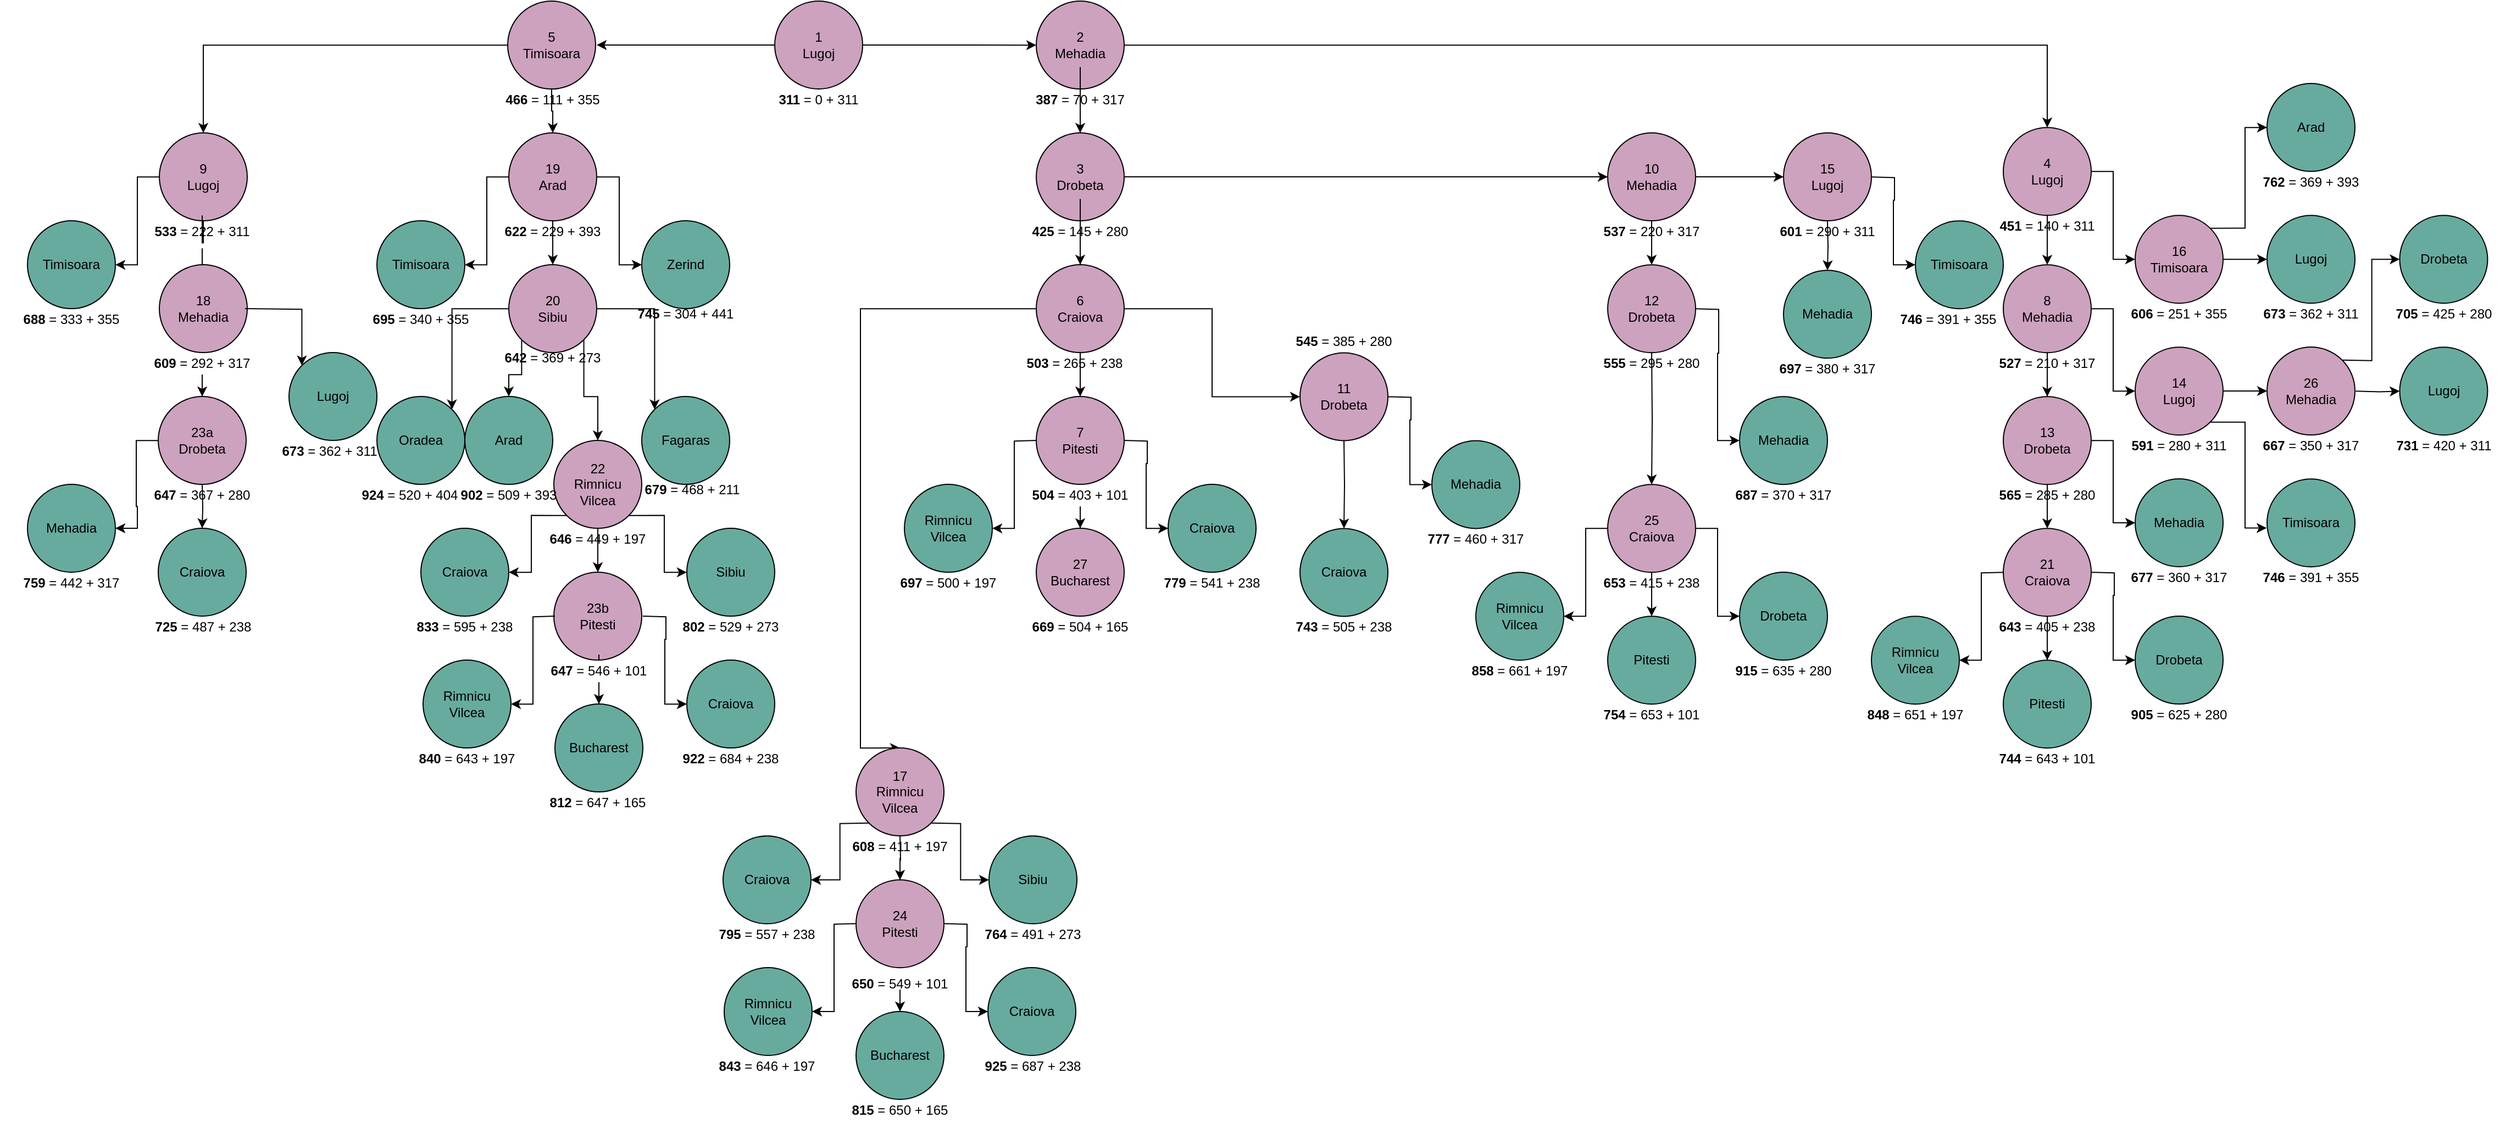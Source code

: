 <mxfile version="16.5.4" type="device"><diagram id="wIdS5pl8Cy_wpcn6n3ME" name="Page-1"><mxGraphModel dx="3413" dy="1222" grid="1" gridSize="10" guides="1" tooltips="1" connect="1" arrows="1" fold="1" page="1" pageScale="1" pageWidth="850" pageHeight="1100" math="0" shadow="0"><root><mxCell id="0"/><mxCell id="1" parent="0"/><mxCell id="2R7AqcYnrQBFdwkLV5Zw-11" style="edgeStyle=orthogonalEdgeStyle;rounded=0;orthogonalLoop=1;jettySize=auto;html=1;" parent="1" source="2R7AqcYnrQBFdwkLV5Zw-1" target="2R7AqcYnrQBFdwkLV5Zw-3" edge="1"><mxGeometry relative="1" as="geometry"/></mxCell><mxCell id="2R7AqcYnrQBFdwkLV5Zw-12" style="edgeStyle=orthogonalEdgeStyle;rounded=0;orthogonalLoop=1;jettySize=auto;html=1;" parent="1" source="2R7AqcYnrQBFdwkLV5Zw-1" edge="1"><mxGeometry relative="1" as="geometry"><mxPoint x="40" y="40" as="targetPoint"/></mxGeometry></mxCell><mxCell id="2R7AqcYnrQBFdwkLV5Zw-1" value="1&lt;br&gt;Lugoj" style="ellipse;whiteSpace=wrap;html=1;aspect=fixed;fillColor=#CDA2BE;" parent="1" vertex="1"><mxGeometry x="202" width="80" height="80" as="geometry"/></mxCell><mxCell id="2R7AqcYnrQBFdwkLV5Zw-26" style="edgeStyle=orthogonalEdgeStyle;rounded=0;orthogonalLoop=1;jettySize=auto;html=1;entryX=0.5;entryY=0;entryDx=0;entryDy=0;" parent="1" source="2R7AqcYnrQBFdwkLV5Zw-2" target="2R7AqcYnrQBFdwkLV5Zw-25" edge="1"><mxGeometry relative="1" as="geometry"/></mxCell><mxCell id="2R7AqcYnrQBFdwkLV5Zw-31" style="edgeStyle=orthogonalEdgeStyle;rounded=0;orthogonalLoop=1;jettySize=auto;html=1;entryX=0.5;entryY=0;entryDx=0;entryDy=0;" parent="1" source="2R7AqcYnrQBFdwkLV5Zw-2" target="2R7AqcYnrQBFdwkLV5Zw-30" edge="1"><mxGeometry relative="1" as="geometry"/></mxCell><mxCell id="2R7AqcYnrQBFdwkLV5Zw-2" value="5&lt;br&gt;Timisoara" style="ellipse;whiteSpace=wrap;html=1;aspect=fixed;fillColor=#CDA2BE;" parent="1" vertex="1"><mxGeometry x="-41" y="0.05" width="80" height="80" as="geometry"/></mxCell><mxCell id="2R7AqcYnrQBFdwkLV5Zw-7" style="edgeStyle=orthogonalEdgeStyle;rounded=0;orthogonalLoop=1;jettySize=auto;html=1;entryX=0.5;entryY=0;entryDx=0;entryDy=0;startArrow=none;" parent="1" source="2R7AqcYnrQBFdwkLV5Zw-17" target="2R7AqcYnrQBFdwkLV5Zw-4" edge="1"><mxGeometry relative="1" as="geometry"/></mxCell><mxCell id="2R7AqcYnrQBFdwkLV5Zw-9" style="edgeStyle=orthogonalEdgeStyle;rounded=0;orthogonalLoop=1;jettySize=auto;html=1;entryX=0.5;entryY=0;entryDx=0;entryDy=0;" parent="1" source="2R7AqcYnrQBFdwkLV5Zw-3" target="2R7AqcYnrQBFdwkLV5Zw-5" edge="1"><mxGeometry relative="1" as="geometry"/></mxCell><mxCell id="2R7AqcYnrQBFdwkLV5Zw-3" value="2&lt;br&gt;Mehadia" style="ellipse;whiteSpace=wrap;html=1;aspect=fixed;fillColor=#CDA2BE;" parent="1" vertex="1"><mxGeometry x="440" y="0.05" width="80" height="80" as="geometry"/></mxCell><mxCell id="2R7AqcYnrQBFdwkLV5Zw-13" style="edgeStyle=orthogonalEdgeStyle;rounded=0;orthogonalLoop=1;jettySize=auto;html=1;entryX=0;entryY=0.5;entryDx=0;entryDy=0;" parent="1" source="2R7AqcYnrQBFdwkLV5Zw-4" target="2R7AqcYnrQBFdwkLV5Zw-10" edge="1"><mxGeometry relative="1" as="geometry"/></mxCell><mxCell id="2R7AqcYnrQBFdwkLV5Zw-15" style="edgeStyle=orthogonalEdgeStyle;rounded=0;orthogonalLoop=1;jettySize=auto;html=1;entryX=0.5;entryY=0;entryDx=0;entryDy=0;startArrow=none;" parent="1" source="2R7AqcYnrQBFdwkLV5Zw-22" target="2R7AqcYnrQBFdwkLV5Zw-14" edge="1"><mxGeometry relative="1" as="geometry"/></mxCell><mxCell id="2R7AqcYnrQBFdwkLV5Zw-4" value="3&lt;br&gt;Drobeta" style="ellipse;whiteSpace=wrap;html=1;aspect=fixed;fillColor=#CDA2BE;" parent="1" vertex="1"><mxGeometry x="440" y="120.05" width="80" height="80" as="geometry"/></mxCell><mxCell id="2R7AqcYnrQBFdwkLV5Zw-123" style="edgeStyle=orthogonalEdgeStyle;rounded=0;orthogonalLoop=1;jettySize=auto;html=1;entryX=0.5;entryY=0;entryDx=0;entryDy=0;" parent="1" source="2R7AqcYnrQBFdwkLV5Zw-5" target="2R7AqcYnrQBFdwkLV5Zw-121" edge="1"><mxGeometry relative="1" as="geometry"/></mxCell><mxCell id="2R7AqcYnrQBFdwkLV5Zw-124" style="edgeStyle=orthogonalEdgeStyle;rounded=0;orthogonalLoop=1;jettySize=auto;html=1;entryX=0;entryY=0.5;entryDx=0;entryDy=0;" parent="1" source="2R7AqcYnrQBFdwkLV5Zw-5" target="2R7AqcYnrQBFdwkLV5Zw-122" edge="1"><mxGeometry relative="1" as="geometry"/></mxCell><mxCell id="2R7AqcYnrQBFdwkLV5Zw-5" value="4&lt;br&gt;Lugoj" style="ellipse;whiteSpace=wrap;html=1;aspect=fixed;fillColor=#CDA2BE;" parent="1" vertex="1"><mxGeometry x="1320" y="115.1" width="80" height="80" as="geometry"/></mxCell><mxCell id="2R7AqcYnrQBFdwkLV5Zw-202" style="edgeStyle=orthogonalEdgeStyle;rounded=0;orthogonalLoop=1;jettySize=auto;html=1;entryX=0.5;entryY=0;entryDx=0;entryDy=0;" parent="1" source="2R7AqcYnrQBFdwkLV5Zw-10" target="2R7AqcYnrQBFdwkLV5Zw-142" edge="1"><mxGeometry relative="1" as="geometry"/></mxCell><mxCell id="2R7AqcYnrQBFdwkLV5Zw-10" value="10&lt;br&gt;Mehadia" style="ellipse;whiteSpace=wrap;html=1;aspect=fixed;fillColor=#CDA2BE;" parent="1" vertex="1"><mxGeometry x="960" y="120.05" width="80" height="80" as="geometry"/></mxCell><mxCell id="2R7AqcYnrQBFdwkLV5Zw-35" style="edgeStyle=orthogonalEdgeStyle;rounded=0;orthogonalLoop=1;jettySize=auto;html=1;entryX=0;entryY=0.5;entryDx=0;entryDy=0;" parent="1" source="2R7AqcYnrQBFdwkLV5Zw-14" target="2R7AqcYnrQBFdwkLV5Zw-34" edge="1"><mxGeometry relative="1" as="geometry"/></mxCell><mxCell id="2R7AqcYnrQBFdwkLV5Zw-41" style="edgeStyle=orthogonalEdgeStyle;rounded=0;orthogonalLoop=1;jettySize=auto;html=1;entryX=0.5;entryY=0;entryDx=0;entryDy=0;" parent="1" source="2R7AqcYnrQBFdwkLV5Zw-14" target="2R7AqcYnrQBFdwkLV5Zw-40" edge="1"><mxGeometry relative="1" as="geometry"><Array as="points"><mxPoint x="280" y="280"/><mxPoint x="280" y="680"/></Array></mxGeometry></mxCell><mxCell id="2R7AqcYnrQBFdwkLV5Zw-266" style="edgeStyle=orthogonalEdgeStyle;rounded=0;orthogonalLoop=1;jettySize=auto;html=1;" parent="1" source="2R7AqcYnrQBFdwkLV5Zw-14" target="2R7AqcYnrQBFdwkLV5Zw-37" edge="1"><mxGeometry relative="1" as="geometry"/></mxCell><mxCell id="2R7AqcYnrQBFdwkLV5Zw-14" value="6&lt;br&gt;Craiova" style="ellipse;whiteSpace=wrap;html=1;aspect=fixed;fillColor=#CDA2BE;" parent="1" vertex="1"><mxGeometry x="440" y="240.05" width="80" height="80" as="geometry"/></mxCell><mxCell id="2R7AqcYnrQBFdwkLV5Zw-16" value="&lt;b&gt;311&lt;/b&gt; = 0 + 311" style="text;html=1;strokeColor=none;fillColor=none;align=center;verticalAlign=middle;whiteSpace=wrap;rounded=0;" parent="1" vertex="1"><mxGeometry x="192" y="75.05" width="100" height="30" as="geometry"/></mxCell><mxCell id="2R7AqcYnrQBFdwkLV5Zw-18" value="&lt;b&gt;466&lt;/b&gt; = 111 + 355" style="text;html=1;strokeColor=none;fillColor=none;align=center;verticalAlign=middle;whiteSpace=wrap;rounded=0;" parent="1" vertex="1"><mxGeometry x="-65" y="75.05" width="130" height="30" as="geometry"/></mxCell><mxCell id="2R7AqcYnrQBFdwkLV5Zw-21" value="&lt;b&gt;451&lt;/b&gt; = 140 + 311" style="text;html=1;strokeColor=none;fillColor=none;align=center;verticalAlign=middle;whiteSpace=wrap;rounded=0;" parent="1" vertex="1"><mxGeometry x="1310" y="195.1" width="100" height="20" as="geometry"/></mxCell><mxCell id="2R7AqcYnrQBFdwkLV5Zw-23" value="&lt;b&gt;537&lt;/b&gt; = 220 + 317" style="text;html=1;strokeColor=none;fillColor=none;align=center;verticalAlign=middle;whiteSpace=wrap;rounded=0;" parent="1" vertex="1"><mxGeometry x="950" y="200.05" width="100" height="20" as="geometry"/></mxCell><mxCell id="2R7AqcYnrQBFdwkLV5Zw-63" style="edgeStyle=orthogonalEdgeStyle;rounded=0;orthogonalLoop=1;jettySize=auto;html=1;entryX=0.5;entryY=0;entryDx=0;entryDy=0;startArrow=none;" parent="1" source="2R7AqcYnrQBFdwkLV5Zw-28" target="2R7AqcYnrQBFdwkLV5Zw-61" edge="1"><mxGeometry relative="1" as="geometry"/></mxCell><mxCell id="2R7AqcYnrQBFdwkLV5Zw-64" style="edgeStyle=orthogonalEdgeStyle;rounded=0;orthogonalLoop=1;jettySize=auto;html=1;entryX=1;entryY=0.5;entryDx=0;entryDy=0;" parent="1" source="2R7AqcYnrQBFdwkLV5Zw-25" target="2R7AqcYnrQBFdwkLV5Zw-62" edge="1"><mxGeometry relative="1" as="geometry"/></mxCell><mxCell id="2R7AqcYnrQBFdwkLV5Zw-25" value="9&lt;br&gt;Lugoj" style="ellipse;whiteSpace=wrap;html=1;aspect=fixed;fillColor=#CDA2BE;" parent="1" vertex="1"><mxGeometry x="-358" y="120.05" width="80" height="80" as="geometry"/></mxCell><mxCell id="2R7AqcYnrQBFdwkLV5Zw-58" style="edgeStyle=orthogonalEdgeStyle;rounded=0;orthogonalLoop=1;jettySize=auto;html=1;entryX=1;entryY=0.5;entryDx=0;entryDy=0;" parent="1" source="2R7AqcYnrQBFdwkLV5Zw-30" target="2R7AqcYnrQBFdwkLV5Zw-57" edge="1"><mxGeometry relative="1" as="geometry"/></mxCell><mxCell id="2R7AqcYnrQBFdwkLV5Zw-59" style="edgeStyle=orthogonalEdgeStyle;rounded=0;orthogonalLoop=1;jettySize=auto;html=1;entryX=0;entryY=0.5;entryDx=0;entryDy=0;" parent="1" source="2R7AqcYnrQBFdwkLV5Zw-30" target="2R7AqcYnrQBFdwkLV5Zw-56" edge="1"><mxGeometry relative="1" as="geometry"/></mxCell><mxCell id="2R7AqcYnrQBFdwkLV5Zw-60" style="edgeStyle=orthogonalEdgeStyle;rounded=0;orthogonalLoop=1;jettySize=auto;html=1;entryX=0.5;entryY=0;entryDx=0;entryDy=0;" parent="1" source="2R7AqcYnrQBFdwkLV5Zw-30" target="2R7AqcYnrQBFdwkLV5Zw-55" edge="1"><mxGeometry relative="1" as="geometry"/></mxCell><mxCell id="2R7AqcYnrQBFdwkLV5Zw-30" value="19&lt;br&gt;Arad" style="ellipse;whiteSpace=wrap;html=1;aspect=fixed;fillColor=#CDA2BE;" parent="1" vertex="1"><mxGeometry x="-40" y="120.05" width="80" height="80" as="geometry"/></mxCell><mxCell id="2R7AqcYnrQBFdwkLV5Zw-33" value="&lt;b&gt;622&lt;/b&gt; = 229 + 393" style="text;html=1;strokeColor=none;fillColor=none;align=center;verticalAlign=middle;whiteSpace=wrap;rounded=0;" parent="1" vertex="1"><mxGeometry x="-50" y="200.05" width="100" height="20" as="geometry"/></mxCell><mxCell id="2R7AqcYnrQBFdwkLV5Zw-34" value="11&lt;br&gt;Drobeta" style="ellipse;whiteSpace=wrap;html=1;aspect=fixed;fillColor=#CDA2BE;" parent="1" vertex="1"><mxGeometry x="680" y="320.2" width="80" height="80" as="geometry"/></mxCell><mxCell id="2R7AqcYnrQBFdwkLV5Zw-36" value="&lt;b&gt;545&lt;/b&gt; = 385 + 280" style="text;html=1;strokeColor=none;fillColor=none;align=center;verticalAlign=middle;whiteSpace=wrap;rounded=0;" parent="1" vertex="1"><mxGeometry x="670" y="300.2" width="100" height="20" as="geometry"/></mxCell><mxCell id="2R7AqcYnrQBFdwkLV5Zw-37" value="7&lt;br&gt;Pitesti" style="ellipse;whiteSpace=wrap;html=1;aspect=fixed;fillColor=#CDA2BE;" parent="1" vertex="1"><mxGeometry x="440" y="360.05" width="80" height="80" as="geometry"/></mxCell><mxCell id="2R7AqcYnrQBFdwkLV5Zw-40" value="17&lt;br&gt;Rimnicu Vilcea" style="ellipse;whiteSpace=wrap;html=1;aspect=fixed;fillColor=#CDA2BE;" parent="1" vertex="1"><mxGeometry x="276" y="680.05" width="80" height="80" as="geometry"/></mxCell><mxCell id="2R7AqcYnrQBFdwkLV5Zw-46" style="edgeStyle=orthogonalEdgeStyle;rounded=0;orthogonalLoop=1;jettySize=auto;html=1;entryX=0;entryY=0.5;entryDx=0;entryDy=0;" parent="1" target="2R7AqcYnrQBFdwkLV5Zw-49" edge="1"><mxGeometry relative="1" as="geometry"><mxPoint x="520.0" y="400.05" as="sourcePoint"/></mxGeometry></mxCell><mxCell id="2R7AqcYnrQBFdwkLV5Zw-47" style="edgeStyle=orthogonalEdgeStyle;rounded=0;orthogonalLoop=1;jettySize=auto;html=1;entryX=1;entryY=0.5;entryDx=0;entryDy=0;" parent="1" target="2R7AqcYnrQBFdwkLV5Zw-51" edge="1"><mxGeometry relative="1" as="geometry"><mxPoint x="440" y="400.05" as="sourcePoint"/></mxGeometry></mxCell><mxCell id="2R7AqcYnrQBFdwkLV5Zw-48" style="edgeStyle=orthogonalEdgeStyle;rounded=0;orthogonalLoop=1;jettySize=auto;html=1;entryX=0.5;entryY=0;entryDx=0;entryDy=0;startArrow=none;" parent="1" source="2R7AqcYnrQBFdwkLV5Zw-43" target="2R7AqcYnrQBFdwkLV5Zw-50" edge="1"><mxGeometry relative="1" as="geometry"><mxPoint x="480" y="440.05" as="sourcePoint"/></mxGeometry></mxCell><mxCell id="2R7AqcYnrQBFdwkLV5Zw-49" value="Craiova" style="ellipse;whiteSpace=wrap;html=1;aspect=fixed;fillColor=#67AB9F;" parent="1" vertex="1"><mxGeometry x="560" y="440.05" width="80" height="80" as="geometry"/></mxCell><mxCell id="2R7AqcYnrQBFdwkLV5Zw-50" value="27&lt;br&gt;Bucharest" style="ellipse;whiteSpace=wrap;html=1;aspect=fixed;fillColor=#CDA2BE;" parent="1" vertex="1"><mxGeometry x="440" y="480.05" width="80" height="80" as="geometry"/></mxCell><mxCell id="2R7AqcYnrQBFdwkLV5Zw-51" value="Rimnicu Vilcea" style="ellipse;whiteSpace=wrap;html=1;aspect=fixed;fillColor=#67AB9F;" parent="1" vertex="1"><mxGeometry x="320" y="440.05" width="80" height="80" as="geometry"/></mxCell><mxCell id="2R7AqcYnrQBFdwkLV5Zw-52" value="&lt;b&gt;779&lt;/b&gt;&amp;nbsp;= 541 + 238" style="text;html=1;strokeColor=none;fillColor=none;align=center;verticalAlign=middle;whiteSpace=wrap;rounded=0;" parent="1" vertex="1"><mxGeometry x="550" y="520.0" width="100" height="20" as="geometry"/></mxCell><mxCell id="2R7AqcYnrQBFdwkLV5Zw-53" value="&lt;b&gt;697&lt;/b&gt;&amp;nbsp;= 500 + 197" style="text;html=1;strokeColor=none;fillColor=none;align=center;verticalAlign=middle;whiteSpace=wrap;rounded=0;" parent="1" vertex="1"><mxGeometry x="310" y="520.1" width="100" height="20" as="geometry"/></mxCell><mxCell id="2R7AqcYnrQBFdwkLV5Zw-54" value="&lt;b&gt;669&lt;/b&gt; = 504 + 165" style="text;html=1;strokeColor=none;fillColor=none;align=center;verticalAlign=middle;whiteSpace=wrap;rounded=0;" parent="1" vertex="1"><mxGeometry x="430" y="560.0" width="100" height="20" as="geometry"/></mxCell><mxCell id="2R7AqcYnrQBFdwkLV5Zw-80" style="edgeStyle=orthogonalEdgeStyle;rounded=0;orthogonalLoop=1;jettySize=auto;html=1;entryX=1;entryY=0;entryDx=0;entryDy=0;" parent="1" source="2R7AqcYnrQBFdwkLV5Zw-55" target="2R7AqcYnrQBFdwkLV5Zw-76" edge="1"><mxGeometry relative="1" as="geometry"/></mxCell><mxCell id="2R7AqcYnrQBFdwkLV5Zw-81" style="edgeStyle=orthogonalEdgeStyle;rounded=0;orthogonalLoop=1;jettySize=auto;html=1;entryX=0;entryY=0;entryDx=0;entryDy=0;" parent="1" source="2R7AqcYnrQBFdwkLV5Zw-55" target="2R7AqcYnrQBFdwkLV5Zw-77" edge="1"><mxGeometry relative="1" as="geometry"/></mxCell><mxCell id="2R7AqcYnrQBFdwkLV5Zw-82" style="edgeStyle=orthogonalEdgeStyle;rounded=0;orthogonalLoop=1;jettySize=auto;html=1;exitX=0;exitY=1;exitDx=0;exitDy=0;entryX=0.5;entryY=0;entryDx=0;entryDy=0;" parent="1" source="2R7AqcYnrQBFdwkLV5Zw-55" target="2R7AqcYnrQBFdwkLV5Zw-79" edge="1"><mxGeometry relative="1" as="geometry"/></mxCell><mxCell id="2R7AqcYnrQBFdwkLV5Zw-83" style="edgeStyle=orthogonalEdgeStyle;rounded=0;orthogonalLoop=1;jettySize=auto;html=1;exitX=1;exitY=1;exitDx=0;exitDy=0;entryX=0.5;entryY=0;entryDx=0;entryDy=0;" parent="1" source="2R7AqcYnrQBFdwkLV5Zw-55" target="2R7AqcYnrQBFdwkLV5Zw-78" edge="1"><mxGeometry relative="1" as="geometry"/></mxCell><mxCell id="2R7AqcYnrQBFdwkLV5Zw-55" value="20&lt;br&gt;Sibiu&lt;span style=&quot;color: rgba(0 , 0 , 0 , 0) ; font-family: monospace ; font-size: 0px&quot;&gt;%3CmxGraphModel%3E%3Croot%3E%3CmxCell%20id%3D%220%22%2F%3E%3CmxCell%20id%3D%221%22%20parent%3D%220%22%2F%3E%3CmxCell%20id%3D%222%22%20value%3D%226%26lt%3Bbr%26gt%3BArad%22%20style%3D%22ellipse%3BwhiteSpace%3Dwrap%3Bhtml%3D1%3Baspect%3Dfixed%3B%22%20vertex%3D%221%22%20parent%3D%221%22%3E%3CmxGeometry%20x%3D%22198%22%20y%3D%22240%22%20width%3D%2280%22%20height%3D%2280%22%20as%3D%22geometry%22%2F%3E%3C%2FmxCell%3E%3C%2Froot%3E%3C%2FmxGraphModel%3E&lt;/span&gt;" style="ellipse;whiteSpace=wrap;html=1;aspect=fixed;fillColor=#CDA2BE;" parent="1" vertex="1"><mxGeometry x="-40" y="240.05" width="80" height="80" as="geometry"/></mxCell><mxCell id="2R7AqcYnrQBFdwkLV5Zw-56" value="Zerind" style="ellipse;whiteSpace=wrap;html=1;aspect=fixed;fillColor=#67AB9F;" parent="1" vertex="1"><mxGeometry x="81" y="200.05" width="80" height="80" as="geometry"/></mxCell><mxCell id="2R7AqcYnrQBFdwkLV5Zw-57" value="Timisoara" style="ellipse;whiteSpace=wrap;html=1;aspect=fixed;fillColor=#67AB9F;" parent="1" vertex="1"><mxGeometry x="-160" y="200.05" width="80" height="80" as="geometry"/></mxCell><mxCell id="2R7AqcYnrQBFdwkLV5Zw-61" value="18&lt;br&gt;Mehadia" style="ellipse;whiteSpace=wrap;html=1;aspect=fixed;fillColor=#CDA2BE;" parent="1" vertex="1"><mxGeometry x="-358" y="240.05" width="80" height="80" as="geometry"/></mxCell><mxCell id="2R7AqcYnrQBFdwkLV5Zw-62" value="Timisoara" style="ellipse;whiteSpace=wrap;html=1;aspect=fixed;fillColor=#67AB9F;" parent="1" vertex="1"><mxGeometry x="-478" y="200.05" width="80" height="80" as="geometry"/></mxCell><mxCell id="2R7AqcYnrQBFdwkLV5Zw-65" value="&lt;b&gt;688&lt;/b&gt; = 333 + 355" style="text;html=1;strokeColor=none;fillColor=none;align=center;verticalAlign=middle;whiteSpace=wrap;rounded=0;" parent="1" vertex="1"><mxGeometry x="-503" y="275.1" width="130" height="30" as="geometry"/></mxCell><mxCell id="2R7AqcYnrQBFdwkLV5Zw-67" style="edgeStyle=orthogonalEdgeStyle;rounded=0;orthogonalLoop=1;jettySize=auto;html=1;entryX=0.5;entryY=0;entryDx=0;entryDy=0;startArrow=none;" parent="1" source="2R7AqcYnrQBFdwkLV5Zw-66" target="2R7AqcYnrQBFdwkLV5Zw-69" edge="1"><mxGeometry relative="1" as="geometry"><mxPoint x="-320" y="320.05" as="sourcePoint"/></mxGeometry></mxCell><mxCell id="2R7AqcYnrQBFdwkLV5Zw-68" style="edgeStyle=orthogonalEdgeStyle;rounded=0;orthogonalLoop=1;jettySize=auto;html=1;entryX=0;entryY=0;entryDx=0;entryDy=0;" parent="1" target="2R7AqcYnrQBFdwkLV5Zw-70" edge="1"><mxGeometry relative="1" as="geometry"><mxPoint x="-280" y="280.05" as="sourcePoint"/></mxGeometry></mxCell><mxCell id="2R7AqcYnrQBFdwkLV5Zw-119" style="edgeStyle=orthogonalEdgeStyle;rounded=0;orthogonalLoop=1;jettySize=auto;html=1;" parent="1" source="2R7AqcYnrQBFdwkLV5Zw-69" target="2R7AqcYnrQBFdwkLV5Zw-115" edge="1"><mxGeometry relative="1" as="geometry"/></mxCell><mxCell id="2R7AqcYnrQBFdwkLV5Zw-69" value="23a&lt;br&gt;Drobeta" style="ellipse;whiteSpace=wrap;html=1;aspect=fixed;fillColor=#CDA2BE;" parent="1" vertex="1"><mxGeometry x="-359" y="360.05" width="80" height="80" as="geometry"/></mxCell><mxCell id="2R7AqcYnrQBFdwkLV5Zw-70" value="Lugoj" style="ellipse;whiteSpace=wrap;html=1;aspect=fixed;fillColor=#67AB9F;" parent="1" vertex="1"><mxGeometry x="-240" y="320.05" width="80" height="80" as="geometry"/></mxCell><mxCell id="2R7AqcYnrQBFdwkLV5Zw-71" value="&lt;b&gt;673&lt;/b&gt; = 362 + 311" style="text;html=1;strokeColor=none;fillColor=none;align=center;verticalAlign=middle;whiteSpace=wrap;rounded=0;" parent="1" vertex="1"><mxGeometry x="-253" y="400.1" width="100" height="20" as="geometry"/></mxCell><mxCell id="2R7AqcYnrQBFdwkLV5Zw-72" value="&lt;b&gt;647&lt;/b&gt; = 367 + 280" style="text;html=1;strokeColor=none;fillColor=none;align=center;verticalAlign=middle;whiteSpace=wrap;rounded=0;" parent="1" vertex="1"><mxGeometry x="-369" y="440.05" width="100" height="20" as="geometry"/></mxCell><mxCell id="2R7AqcYnrQBFdwkLV5Zw-73" value="&lt;b&gt;695&lt;/b&gt; = 340 + 355" style="text;html=1;strokeColor=none;fillColor=none;align=center;verticalAlign=middle;whiteSpace=wrap;rounded=0;" parent="1" vertex="1"><mxGeometry x="-185" y="275.1" width="130" height="30" as="geometry"/></mxCell><mxCell id="2R7AqcYnrQBFdwkLV5Zw-74" value="&lt;b&gt;745&lt;/b&gt; = 304 + 441" style="text;html=1;strokeColor=none;fillColor=none;align=center;verticalAlign=middle;whiteSpace=wrap;rounded=0;" parent="1" vertex="1"><mxGeometry x="56" y="270.1" width="130" height="30" as="geometry"/></mxCell><mxCell id="2R7AqcYnrQBFdwkLV5Zw-75" value="&lt;b&gt;642&lt;/b&gt; = 369 + 273" style="text;html=1;strokeColor=none;fillColor=none;align=center;verticalAlign=middle;whiteSpace=wrap;rounded=0;" parent="1" vertex="1"><mxGeometry x="-65" y="310.1" width="130" height="30" as="geometry"/></mxCell><mxCell id="2R7AqcYnrQBFdwkLV5Zw-76" value="Oradea" style="ellipse;whiteSpace=wrap;html=1;aspect=fixed;fillColor=#67AB9F;" parent="1" vertex="1"><mxGeometry x="-160" y="360.05" width="80" height="80" as="geometry"/></mxCell><mxCell id="2R7AqcYnrQBFdwkLV5Zw-77" value="Fagaras" style="ellipse;whiteSpace=wrap;html=1;aspect=fixed;fillColor=#67AB9F;" parent="1" vertex="1"><mxGeometry x="81" y="360.05" width="80" height="80" as="geometry"/></mxCell><mxCell id="2R7AqcYnrQBFdwkLV5Zw-90" style="edgeStyle=orthogonalEdgeStyle;rounded=0;orthogonalLoop=1;jettySize=auto;html=1;" parent="1" source="2R7AqcYnrQBFdwkLV5Zw-78" target="2R7AqcYnrQBFdwkLV5Zw-89" edge="1"><mxGeometry relative="1" as="geometry"/></mxCell><mxCell id="2R7AqcYnrQBFdwkLV5Zw-93" style="edgeStyle=orthogonalEdgeStyle;rounded=0;orthogonalLoop=1;jettySize=auto;html=1;exitX=0;exitY=1;exitDx=0;exitDy=0;entryX=1;entryY=0.5;entryDx=0;entryDy=0;" parent="1" source="2R7AqcYnrQBFdwkLV5Zw-78" target="2R7AqcYnrQBFdwkLV5Zw-92" edge="1"><mxGeometry relative="1" as="geometry"/></mxCell><mxCell id="2R7AqcYnrQBFdwkLV5Zw-97" style="edgeStyle=orthogonalEdgeStyle;rounded=0;orthogonalLoop=1;jettySize=auto;html=1;exitX=1;exitY=1;exitDx=0;exitDy=0;" parent="1" source="2R7AqcYnrQBFdwkLV5Zw-78" target="2R7AqcYnrQBFdwkLV5Zw-95" edge="1"><mxGeometry relative="1" as="geometry"/></mxCell><mxCell id="2R7AqcYnrQBFdwkLV5Zw-78" value="22&lt;br&gt;Rimnicu Vilcea" style="ellipse;whiteSpace=wrap;html=1;aspect=fixed;fillColor=#CDA2BE;" parent="1" vertex="1"><mxGeometry x="1" y="400.05" width="80" height="80" as="geometry"/></mxCell><mxCell id="2R7AqcYnrQBFdwkLV5Zw-79" value="Arad" style="ellipse;whiteSpace=wrap;html=1;aspect=fixed;fillColor=#67AB9F;" parent="1" vertex="1"><mxGeometry x="-80" y="360.05" width="80" height="80" as="geometry"/></mxCell><mxCell id="2R7AqcYnrQBFdwkLV5Zw-84" value="&lt;b&gt;924&lt;/b&gt; = 520 + 404" style="text;html=1;strokeColor=none;fillColor=none;align=center;verticalAlign=middle;whiteSpace=wrap;rounded=0;" parent="1" vertex="1"><mxGeometry x="-180" y="440.05" width="100" height="20" as="geometry"/></mxCell><mxCell id="2R7AqcYnrQBFdwkLV5Zw-85" value="&lt;b&gt;902&lt;/b&gt; = 509 + 393" style="text;html=1;strokeColor=none;fillColor=none;align=center;verticalAlign=middle;whiteSpace=wrap;rounded=0;" parent="1" vertex="1"><mxGeometry x="-105" y="435.1" width="130" height="30" as="geometry"/></mxCell><mxCell id="2R7AqcYnrQBFdwkLV5Zw-86" value="&lt;b&gt;646&lt;/b&gt; = 449 + 197" style="text;html=1;strokeColor=none;fillColor=none;align=center;verticalAlign=middle;whiteSpace=wrap;rounded=0;" parent="1" vertex="1"><mxGeometry x="-24" y="475.1" width="130" height="30" as="geometry"/></mxCell><mxCell id="2R7AqcYnrQBFdwkLV5Zw-87" value="&lt;b&gt;679&lt;/b&gt; = 468 + 211" style="text;html=1;strokeColor=none;fillColor=none;align=center;verticalAlign=middle;whiteSpace=wrap;rounded=0;" parent="1" vertex="1"><mxGeometry x="62" y="430.1" width="130" height="30" as="geometry"/></mxCell><mxCell id="2R7AqcYnrQBFdwkLV5Zw-89" value="23b&lt;br&gt;Pitesti" style="ellipse;whiteSpace=wrap;html=1;aspect=fixed;fillColor=#CDA2BE;" parent="1" vertex="1"><mxGeometry x="1" y="520.05" width="80" height="80" as="geometry"/></mxCell><mxCell id="2R7AqcYnrQBFdwkLV5Zw-92" value="Craiova" style="ellipse;whiteSpace=wrap;html=1;aspect=fixed;fillColor=#67AB9F;" parent="1" vertex="1"><mxGeometry x="-120" y="480.05" width="80" height="80" as="geometry"/></mxCell><mxCell id="2R7AqcYnrQBFdwkLV5Zw-94" value="&lt;b&gt;833&lt;/b&gt; = 595 + 238" style="text;html=1;strokeColor=none;fillColor=none;align=center;verticalAlign=middle;whiteSpace=wrap;rounded=0;" parent="1" vertex="1"><mxGeometry x="-145" y="555.0" width="130" height="30" as="geometry"/></mxCell><mxCell id="2R7AqcYnrQBFdwkLV5Zw-95" value="Sibiu" style="ellipse;whiteSpace=wrap;html=1;aspect=fixed;fillColor=#67AB9F;" parent="1" vertex="1"><mxGeometry x="122" y="480.05" width="80" height="80" as="geometry"/></mxCell><mxCell id="2R7AqcYnrQBFdwkLV5Zw-96" value="&lt;b&gt;802&lt;/b&gt; = 529 + 273" style="text;html=1;strokeColor=none;fillColor=none;align=center;verticalAlign=middle;whiteSpace=wrap;rounded=0;" parent="1" vertex="1"><mxGeometry x="97" y="550.0" width="130" height="40" as="geometry"/></mxCell><mxCell id="2R7AqcYnrQBFdwkLV5Zw-98" style="edgeStyle=orthogonalEdgeStyle;rounded=0;orthogonalLoop=1;jettySize=auto;html=1;entryX=0;entryY=0.5;entryDx=0;entryDy=0;" parent="1" target="2R7AqcYnrQBFdwkLV5Zw-101" edge="1"><mxGeometry relative="1" as="geometry"><mxPoint x="82" y="560.05" as="sourcePoint"/></mxGeometry></mxCell><mxCell id="2R7AqcYnrQBFdwkLV5Zw-99" style="edgeStyle=orthogonalEdgeStyle;rounded=0;orthogonalLoop=1;jettySize=auto;html=1;entryX=1;entryY=0.5;entryDx=0;entryDy=0;" parent="1" target="2R7AqcYnrQBFdwkLV5Zw-103" edge="1"><mxGeometry relative="1" as="geometry"><mxPoint x="2" y="560.05" as="sourcePoint"/></mxGeometry></mxCell><mxCell id="2R7AqcYnrQBFdwkLV5Zw-100" style="edgeStyle=orthogonalEdgeStyle;rounded=0;orthogonalLoop=1;jettySize=auto;html=1;entryX=0.5;entryY=0;entryDx=0;entryDy=0;startArrow=none;" parent="1" source="2R7AqcYnrQBFdwkLV5Zw-91" target="2R7AqcYnrQBFdwkLV5Zw-102" edge="1"><mxGeometry relative="1" as="geometry"><mxPoint x="42" y="600.05" as="sourcePoint"/></mxGeometry></mxCell><mxCell id="2R7AqcYnrQBFdwkLV5Zw-101" value="Craiova" style="ellipse;whiteSpace=wrap;html=1;aspect=fixed;fillColor=#67AB9F;" parent="1" vertex="1"><mxGeometry x="122" y="600.05" width="80" height="80" as="geometry"/></mxCell><mxCell id="2R7AqcYnrQBFdwkLV5Zw-102" value="Bucharest" style="ellipse;whiteSpace=wrap;html=1;aspect=fixed;fillColor=#67AB9F;" parent="1" vertex="1"><mxGeometry x="2" y="640.05" width="80" height="80" as="geometry"/></mxCell><mxCell id="2R7AqcYnrQBFdwkLV5Zw-103" value="Rimnicu Vilcea" style="ellipse;whiteSpace=wrap;html=1;aspect=fixed;fillColor=#67AB9F;" parent="1" vertex="1"><mxGeometry x="-118" y="600.05" width="80" height="80" as="geometry"/></mxCell><mxCell id="2R7AqcYnrQBFdwkLV5Zw-104" value="&lt;b&gt;922&lt;/b&gt;&amp;nbsp;= 684 + 238" style="text;html=1;strokeColor=none;fillColor=none;align=center;verticalAlign=middle;whiteSpace=wrap;rounded=0;" parent="1" vertex="1"><mxGeometry x="112" y="680.05" width="100" height="20" as="geometry"/></mxCell><mxCell id="2R7AqcYnrQBFdwkLV5Zw-105" value="&lt;b&gt;840&lt;/b&gt;&amp;nbsp;= 643 + 197" style="text;html=1;strokeColor=none;fillColor=none;align=center;verticalAlign=middle;whiteSpace=wrap;rounded=0;" parent="1" vertex="1"><mxGeometry x="-128" y="680.05" width="100" height="20" as="geometry"/></mxCell><mxCell id="2R7AqcYnrQBFdwkLV5Zw-106" value="&lt;b&gt;812&lt;/b&gt; = 647 + 165" style="text;html=1;strokeColor=none;fillColor=none;align=center;verticalAlign=middle;whiteSpace=wrap;rounded=0;" parent="1" vertex="1"><mxGeometry x="-9" y="720.05" width="100" height="20" as="geometry"/></mxCell><mxCell id="2R7AqcYnrQBFdwkLV5Zw-114" style="edgeStyle=orthogonalEdgeStyle;rounded=0;orthogonalLoop=1;jettySize=auto;html=1;entryX=0.5;entryY=0;entryDx=0;entryDy=0;" parent="1" target="2R7AqcYnrQBFdwkLV5Zw-116" edge="1"><mxGeometry relative="1" as="geometry"><mxPoint x="-319" y="440.0" as="sourcePoint"/></mxGeometry></mxCell><mxCell id="2R7AqcYnrQBFdwkLV5Zw-115" value="Mehadia" style="ellipse;whiteSpace=wrap;html=1;aspect=fixed;fillColor=#67AB9F;" parent="1" vertex="1"><mxGeometry x="-478" y="440.0" width="80" height="80" as="geometry"/></mxCell><mxCell id="2R7AqcYnrQBFdwkLV5Zw-116" value="Craiova" style="ellipse;whiteSpace=wrap;html=1;aspect=fixed;fillColor=#67AB9F;" parent="1" vertex="1"><mxGeometry x="-359" y="480.0" width="80" height="80" as="geometry"/></mxCell><mxCell id="2R7AqcYnrQBFdwkLV5Zw-117" value="&lt;b&gt;759&lt;/b&gt; = 442 + 317" style="text;html=1;strokeColor=none;fillColor=none;align=center;verticalAlign=middle;whiteSpace=wrap;rounded=0;" parent="1" vertex="1"><mxGeometry x="-488" y="520" width="100" height="20" as="geometry"/></mxCell><mxCell id="2R7AqcYnrQBFdwkLV5Zw-118" value="&lt;b&gt;725&lt;/b&gt; = 487 + 238" style="text;html=1;strokeColor=none;fillColor=none;align=center;verticalAlign=middle;whiteSpace=wrap;rounded=0;" parent="1" vertex="1"><mxGeometry x="-368" y="560.05" width="100" height="20" as="geometry"/></mxCell><mxCell id="2R7AqcYnrQBFdwkLV5Zw-193" value="" style="edgeStyle=orthogonalEdgeStyle;rounded=0;orthogonalLoop=1;jettySize=auto;html=1;" parent="1" source="2R7AqcYnrQBFdwkLV5Zw-121" edge="1"><mxGeometry relative="1" as="geometry"><mxPoint x="1360" y="410.1" as="targetPoint"/></mxGeometry></mxCell><mxCell id="2R7AqcYnrQBFdwkLV5Zw-121" value="8&lt;br&gt;Mehadia" style="ellipse;whiteSpace=wrap;html=1;aspect=fixed;fillColor=#CDA2BE;" parent="1" vertex="1"><mxGeometry x="1320" y="240.1" width="80" height="80" as="geometry"/></mxCell><mxCell id="2R7AqcYnrQBFdwkLV5Zw-194" style="edgeStyle=orthogonalEdgeStyle;rounded=0;orthogonalLoop=1;jettySize=auto;html=1;entryX=0;entryY=0.5;entryDx=0;entryDy=0;" parent="1" source="2R7AqcYnrQBFdwkLV5Zw-122" target="2R7AqcYnrQBFdwkLV5Zw-190" edge="1"><mxGeometry relative="1" as="geometry"/></mxCell><mxCell id="2R7AqcYnrQBFdwkLV5Zw-195" style="edgeStyle=orthogonalEdgeStyle;rounded=0;orthogonalLoop=1;jettySize=auto;html=1;entryX=0;entryY=0.5;entryDx=0;entryDy=0;exitX=1;exitY=0;exitDx=0;exitDy=0;" parent="1" source="2R7AqcYnrQBFdwkLV5Zw-122" target="2R7AqcYnrQBFdwkLV5Zw-191" edge="1"><mxGeometry relative="1" as="geometry"/></mxCell><mxCell id="2R7AqcYnrQBFdwkLV5Zw-122" value="16&lt;br&gt;Timisoara" style="ellipse;whiteSpace=wrap;html=1;aspect=fixed;fillColor=#CDA2BE;" parent="1" vertex="1"><mxGeometry x="1440" y="195.1" width="80" height="80" as="geometry"/></mxCell><mxCell id="2R7AqcYnrQBFdwkLV5Zw-126" value="&lt;b&gt;606&lt;/b&gt; = 251 + 355" style="text;html=1;strokeColor=none;fillColor=none;align=center;verticalAlign=middle;whiteSpace=wrap;rounded=0;" parent="1" vertex="1"><mxGeometry x="1430" y="275.1" width="100" height="20" as="geometry"/></mxCell><mxCell id="2R7AqcYnrQBFdwkLV5Zw-127" style="edgeStyle=orthogonalEdgeStyle;rounded=0;orthogonalLoop=1;jettySize=auto;html=1;entryX=0.5;entryY=0;entryDx=0;entryDy=0;startArrow=none;" parent="1" source="2R7AqcYnrQBFdwkLV5Zw-125" target="2R7AqcYnrQBFdwkLV5Zw-129" edge="1"><mxGeometry relative="1" as="geometry"><mxPoint x="1360" y="305.05" as="sourcePoint"/></mxGeometry></mxCell><mxCell id="2R7AqcYnrQBFdwkLV5Zw-128" style="edgeStyle=orthogonalEdgeStyle;rounded=0;orthogonalLoop=1;jettySize=auto;html=1;entryX=0;entryY=0.5;entryDx=0;entryDy=0;exitX=1;exitY=0.5;exitDx=0;exitDy=0;" parent="1" source="2R7AqcYnrQBFdwkLV5Zw-121" target="2R7AqcYnrQBFdwkLV5Zw-130" edge="1"><mxGeometry relative="1" as="geometry"><mxPoint x="1400" y="265.05" as="sourcePoint"/></mxGeometry></mxCell><mxCell id="2R7AqcYnrQBFdwkLV5Zw-135" style="edgeStyle=orthogonalEdgeStyle;rounded=0;orthogonalLoop=1;jettySize=auto;html=1;" parent="1" source="2R7AqcYnrQBFdwkLV5Zw-129" target="2R7AqcYnrQBFdwkLV5Zw-133" edge="1"><mxGeometry relative="1" as="geometry"/></mxCell><mxCell id="2R7AqcYnrQBFdwkLV5Zw-136" style="edgeStyle=orthogonalEdgeStyle;rounded=0;orthogonalLoop=1;jettySize=auto;html=1;entryX=0;entryY=0.5;entryDx=0;entryDy=0;" parent="1" source="2R7AqcYnrQBFdwkLV5Zw-129" target="2R7AqcYnrQBFdwkLV5Zw-134" edge="1"><mxGeometry relative="1" as="geometry"/></mxCell><mxCell id="2R7AqcYnrQBFdwkLV5Zw-129" value="13&lt;br&gt;Drobeta" style="ellipse;whiteSpace=wrap;html=1;aspect=fixed;fillColor=#CDA2BE;" parent="1" vertex="1"><mxGeometry x="1320" y="360.13" width="80" height="80" as="geometry"/></mxCell><mxCell id="2R7AqcYnrQBFdwkLV5Zw-214" style="edgeStyle=orthogonalEdgeStyle;rounded=0;orthogonalLoop=1;jettySize=auto;html=1;entryX=0;entryY=0.5;entryDx=0;entryDy=0;" parent="1" source="2R7AqcYnrQBFdwkLV5Zw-130" target="2R7AqcYnrQBFdwkLV5Zw-213" edge="1"><mxGeometry relative="1" as="geometry"/></mxCell><mxCell id="2R7AqcYnrQBFdwkLV5Zw-215" style="edgeStyle=orthogonalEdgeStyle;rounded=0;orthogonalLoop=1;jettySize=auto;html=1;exitX=1;exitY=1;exitDx=0;exitDy=0;entryX=-0.005;entryY=0.558;entryDx=0;entryDy=0;entryPerimeter=0;" parent="1" source="2R7AqcYnrQBFdwkLV5Zw-130" target="2R7AqcYnrQBFdwkLV5Zw-212" edge="1"><mxGeometry relative="1" as="geometry"/></mxCell><mxCell id="2R7AqcYnrQBFdwkLV5Zw-130" value="14&lt;br&gt;Lugoj" style="ellipse;whiteSpace=wrap;html=1;aspect=fixed;fillColor=#CDA2BE;" parent="1" vertex="1"><mxGeometry x="1440" y="315.1" width="80" height="80" as="geometry"/></mxCell><mxCell id="2R7AqcYnrQBFdwkLV5Zw-131" value="&lt;b&gt;591&lt;/b&gt;&amp;nbsp;= 280 + 311" style="text;html=1;strokeColor=none;fillColor=none;align=center;verticalAlign=middle;whiteSpace=wrap;rounded=0;" parent="1" vertex="1"><mxGeometry x="1430" y="395.05" width="100" height="20" as="geometry"/></mxCell><mxCell id="2R7AqcYnrQBFdwkLV5Zw-132" value="&lt;b&gt;565&lt;/b&gt; = 285 + 280" style="text;html=1;strokeColor=none;fillColor=none;align=center;verticalAlign=middle;whiteSpace=wrap;rounded=0;" parent="1" vertex="1"><mxGeometry x="1310" y="440.13" width="100" height="20" as="geometry"/></mxCell><mxCell id="2R7AqcYnrQBFdwkLV5Zw-252" style="edgeStyle=orthogonalEdgeStyle;rounded=0;orthogonalLoop=1;jettySize=auto;html=1;entryX=0.5;entryY=0;entryDx=0;entryDy=0;" parent="1" source="2R7AqcYnrQBFdwkLV5Zw-133" target="2R7AqcYnrQBFdwkLV5Zw-246" edge="1"><mxGeometry relative="1" as="geometry"/></mxCell><mxCell id="2R7AqcYnrQBFdwkLV5Zw-133" value="21&lt;br&gt;Craiova" style="ellipse;whiteSpace=wrap;html=1;aspect=fixed;fillColor=#CDA2BE;" parent="1" vertex="1"><mxGeometry x="1320" y="480.15" width="80" height="80" as="geometry"/></mxCell><mxCell id="2R7AqcYnrQBFdwkLV5Zw-134" value="Mehadia" style="ellipse;whiteSpace=wrap;html=1;aspect=fixed;fillColor=#67AB9F;" parent="1" vertex="1"><mxGeometry x="1440" y="435.0" width="80" height="80" as="geometry"/></mxCell><mxCell id="2R7AqcYnrQBFdwkLV5Zw-254" value="" style="edgeStyle=orthogonalEdgeStyle;rounded=0;orthogonalLoop=1;jettySize=auto;html=1;" parent="1" source="2R7AqcYnrQBFdwkLV5Zw-137" target="2R7AqcYnrQBFdwkLV5Zw-250" edge="1"><mxGeometry relative="1" as="geometry"/></mxCell><mxCell id="2R7AqcYnrQBFdwkLV5Zw-137" value="&lt;b&gt;643&lt;/b&gt; = 405 + 238" style="text;html=1;strokeColor=none;fillColor=none;align=center;verticalAlign=middle;whiteSpace=wrap;rounded=0;" parent="1" vertex="1"><mxGeometry x="1310" y="560.15" width="100" height="20" as="geometry"/></mxCell><mxCell id="2R7AqcYnrQBFdwkLV5Zw-139" value="&lt;b&gt;677&lt;/b&gt;&amp;nbsp;= 360 + 317" style="text;html=1;strokeColor=none;fillColor=none;align=center;verticalAlign=middle;whiteSpace=wrap;rounded=0;" parent="1" vertex="1"><mxGeometry x="1430" y="515" width="100" height="20" as="geometry"/></mxCell><mxCell id="2R7AqcYnrQBFdwkLV5Zw-140" style="edgeStyle=orthogonalEdgeStyle;rounded=0;orthogonalLoop=1;jettySize=auto;html=1;entryX=0.5;entryY=0;entryDx=0;entryDy=0;" parent="1" target="2R7AqcYnrQBFdwkLV5Zw-142" edge="1"><mxGeometry relative="1" as="geometry"><mxPoint x="1000" y="240.05" as="sourcePoint"/></mxGeometry></mxCell><mxCell id="2R7AqcYnrQBFdwkLV5Zw-141" style="edgeStyle=orthogonalEdgeStyle;rounded=0;orthogonalLoop=1;jettySize=auto;html=1;entryX=0;entryY=0.5;entryDx=0;entryDy=0;exitX=1;exitY=0.5;exitDx=0;exitDy=0;" parent="1" source="2R7AqcYnrQBFdwkLV5Zw-10" target="2R7AqcYnrQBFdwkLV5Zw-143" edge="1"><mxGeometry relative="1" as="geometry"><mxPoint x="1040" y="200.05" as="sourcePoint"/></mxGeometry></mxCell><mxCell id="2R7AqcYnrQBFdwkLV5Zw-142" value="12&lt;br&gt;Drobeta" style="ellipse;whiteSpace=wrap;html=1;aspect=fixed;fillColor=#CDA2BE;" parent="1" vertex="1"><mxGeometry x="960" y="240.1" width="80" height="80" as="geometry"/></mxCell><mxCell id="2R7AqcYnrQBFdwkLV5Zw-143" value="15&lt;br&gt;Lugoj" style="ellipse;whiteSpace=wrap;html=1;aspect=fixed;fillColor=#CDA2BE;" parent="1" vertex="1"><mxGeometry x="1120" y="120.05" width="80" height="80" as="geometry"/></mxCell><mxCell id="2R7AqcYnrQBFdwkLV5Zw-144" value="&lt;b&gt;601&lt;/b&gt;&amp;nbsp;= 290 + 311" style="text;html=1;strokeColor=none;fillColor=none;align=center;verticalAlign=middle;whiteSpace=wrap;rounded=0;" parent="1" vertex="1"><mxGeometry x="1110" y="200.1" width="100" height="20" as="geometry"/></mxCell><mxCell id="2R7AqcYnrQBFdwkLV5Zw-145" value="&lt;b&gt;555&lt;/b&gt; = 295 + 280" style="text;html=1;strokeColor=none;fillColor=none;align=center;verticalAlign=middle;whiteSpace=wrap;rounded=0;" parent="1" vertex="1"><mxGeometry x="950" y="320.1" width="100" height="20" as="geometry"/></mxCell><mxCell id="2R7AqcYnrQBFdwkLV5Zw-147" style="edgeStyle=orthogonalEdgeStyle;rounded=0;orthogonalLoop=1;jettySize=auto;html=1;" parent="1" target="2R7AqcYnrQBFdwkLV5Zw-149" edge="1"><mxGeometry relative="1" as="geometry"><mxPoint x="720" y="400.2" as="sourcePoint"/></mxGeometry></mxCell><mxCell id="2R7AqcYnrQBFdwkLV5Zw-148" style="edgeStyle=orthogonalEdgeStyle;rounded=0;orthogonalLoop=1;jettySize=auto;html=1;entryX=0;entryY=0.5;entryDx=0;entryDy=0;" parent="1" target="2R7AqcYnrQBFdwkLV5Zw-150" edge="1"><mxGeometry relative="1" as="geometry"><mxPoint x="760" y="360.2" as="sourcePoint"/></mxGeometry></mxCell><mxCell id="2R7AqcYnrQBFdwkLV5Zw-149" value="Craiova" style="ellipse;whiteSpace=wrap;html=1;aspect=fixed;fillColor=#67AB9F;" parent="1" vertex="1"><mxGeometry x="680" y="480.2" width="80" height="80" as="geometry"/></mxCell><mxCell id="2R7AqcYnrQBFdwkLV5Zw-150" value="Mehadia" style="ellipse;whiteSpace=wrap;html=1;aspect=fixed;fillColor=#67AB9F;" parent="1" vertex="1"><mxGeometry x="800" y="400.2" width="80" height="80" as="geometry"/></mxCell><mxCell id="2R7AqcYnrQBFdwkLV5Zw-151" value="&lt;b&gt;743&lt;/b&gt; = 505 + 238" style="text;html=1;strokeColor=none;fillColor=none;align=center;verticalAlign=middle;whiteSpace=wrap;rounded=0;" parent="1" vertex="1"><mxGeometry x="670" y="560.15" width="100" height="20" as="geometry"/></mxCell><mxCell id="2R7AqcYnrQBFdwkLV5Zw-152" value="&lt;b&gt;777&lt;/b&gt;&amp;nbsp;= 460 + 317" style="text;html=1;strokeColor=none;fillColor=none;align=center;verticalAlign=middle;whiteSpace=wrap;rounded=0;" parent="1" vertex="1"><mxGeometry x="790" y="480.25" width="100" height="20" as="geometry"/></mxCell><mxCell id="2R7AqcYnrQBFdwkLV5Zw-153" style="edgeStyle=orthogonalEdgeStyle;rounded=0;orthogonalLoop=1;jettySize=auto;html=1;startArrow=none;" parent="1" source="2R7AqcYnrQBFdwkLV5Zw-44" target="2R7AqcYnrQBFdwkLV5Zw-156" edge="1"><mxGeometry relative="1" as="geometry"><mxPoint x="316" y="760.1" as="sourcePoint"/></mxGeometry></mxCell><mxCell id="2R7AqcYnrQBFdwkLV5Zw-154" style="edgeStyle=orthogonalEdgeStyle;rounded=0;orthogonalLoop=1;jettySize=auto;html=1;exitX=0;exitY=1;exitDx=0;exitDy=0;entryX=1;entryY=0.5;entryDx=0;entryDy=0;" parent="1" target="2R7AqcYnrQBFdwkLV5Zw-158" edge="1"><mxGeometry relative="1" as="geometry"><mxPoint x="287.716" y="748.384" as="sourcePoint"/></mxGeometry></mxCell><mxCell id="2R7AqcYnrQBFdwkLV5Zw-155" style="edgeStyle=orthogonalEdgeStyle;rounded=0;orthogonalLoop=1;jettySize=auto;html=1;exitX=1;exitY=1;exitDx=0;exitDy=0;entryX=0;entryY=0.5;entryDx=0;entryDy=0;" parent="1" target="2R7AqcYnrQBFdwkLV5Zw-160" edge="1"><mxGeometry relative="1" as="geometry"><mxPoint x="344.284" y="748.384" as="sourcePoint"/></mxGeometry></mxCell><mxCell id="2R7AqcYnrQBFdwkLV5Zw-156" value="24&lt;br&gt;Pitesti" style="ellipse;whiteSpace=wrap;html=1;aspect=fixed;fillColor=#CDA2BE;" parent="1" vertex="1"><mxGeometry x="276" y="800.1" width="80" height="80" as="geometry"/></mxCell><mxCell id="2R7AqcYnrQBFdwkLV5Zw-158" value="Craiova" style="ellipse;whiteSpace=wrap;html=1;aspect=fixed;fillColor=#67AB9F;" parent="1" vertex="1"><mxGeometry x="155" y="760.1" width="80" height="80" as="geometry"/></mxCell><mxCell id="2R7AqcYnrQBFdwkLV5Zw-159" value="&lt;b&gt;795&lt;/b&gt; = 557 + 238" style="text;html=1;strokeColor=none;fillColor=none;align=center;verticalAlign=middle;whiteSpace=wrap;rounded=0;" parent="1" vertex="1"><mxGeometry x="130" y="835.1" width="130" height="30" as="geometry"/></mxCell><mxCell id="2R7AqcYnrQBFdwkLV5Zw-160" value="Sibiu" style="ellipse;whiteSpace=wrap;html=1;aspect=fixed;fillColor=#67AB9F;" parent="1" vertex="1"><mxGeometry x="397" y="760.1" width="80" height="80" as="geometry"/></mxCell><mxCell id="2R7AqcYnrQBFdwkLV5Zw-161" value="&lt;b&gt;764&lt;/b&gt;&amp;nbsp;= 491 + 273" style="text;html=1;strokeColor=none;fillColor=none;align=center;verticalAlign=middle;whiteSpace=wrap;rounded=0;" parent="1" vertex="1"><mxGeometry x="372" y="830.1" width="130" height="40" as="geometry"/></mxCell><mxCell id="2R7AqcYnrQBFdwkLV5Zw-171" style="edgeStyle=orthogonalEdgeStyle;rounded=0;orthogonalLoop=1;jettySize=auto;html=1;entryX=0;entryY=0.5;entryDx=0;entryDy=0;" parent="1" target="2R7AqcYnrQBFdwkLV5Zw-174" edge="1"><mxGeometry relative="1" as="geometry"><mxPoint x="356" y="840" as="sourcePoint"/></mxGeometry></mxCell><mxCell id="2R7AqcYnrQBFdwkLV5Zw-172" style="edgeStyle=orthogonalEdgeStyle;rounded=0;orthogonalLoop=1;jettySize=auto;html=1;entryX=1;entryY=0.5;entryDx=0;entryDy=0;" parent="1" target="2R7AqcYnrQBFdwkLV5Zw-176" edge="1"><mxGeometry relative="1" as="geometry"><mxPoint x="276" y="840" as="sourcePoint"/></mxGeometry></mxCell><mxCell id="2R7AqcYnrQBFdwkLV5Zw-173" style="edgeStyle=orthogonalEdgeStyle;rounded=0;orthogonalLoop=1;jettySize=auto;html=1;entryX=0.5;entryY=0;entryDx=0;entryDy=0;startArrow=none;" parent="1" source="2R7AqcYnrQBFdwkLV5Zw-157" target="2R7AqcYnrQBFdwkLV5Zw-175" edge="1"><mxGeometry relative="1" as="geometry"><mxPoint x="316" y="880" as="sourcePoint"/></mxGeometry></mxCell><mxCell id="2R7AqcYnrQBFdwkLV5Zw-174" value="Craiova" style="ellipse;whiteSpace=wrap;html=1;aspect=fixed;fillColor=#67AB9F;" parent="1" vertex="1"><mxGeometry x="396" y="880" width="80" height="80" as="geometry"/></mxCell><mxCell id="2R7AqcYnrQBFdwkLV5Zw-175" value="Bucharest" style="ellipse;whiteSpace=wrap;html=1;aspect=fixed;fillColor=#67AB9F;" parent="1" vertex="1"><mxGeometry x="276" y="920" width="80" height="80" as="geometry"/></mxCell><mxCell id="2R7AqcYnrQBFdwkLV5Zw-176" value="Rimnicu Vilcea" style="ellipse;whiteSpace=wrap;html=1;aspect=fixed;fillColor=#67AB9F;" parent="1" vertex="1"><mxGeometry x="156" y="880" width="80" height="80" as="geometry"/></mxCell><mxCell id="2R7AqcYnrQBFdwkLV5Zw-177" value="&lt;b&gt;925&lt;/b&gt;&amp;nbsp;= 687 + 238" style="text;html=1;strokeColor=none;fillColor=none;align=center;verticalAlign=middle;whiteSpace=wrap;rounded=0;" parent="1" vertex="1"><mxGeometry x="387" y="960.05" width="100" height="20" as="geometry"/></mxCell><mxCell id="2R7AqcYnrQBFdwkLV5Zw-178" value="&lt;b&gt;843&lt;/b&gt;&amp;nbsp;= 646&amp;nbsp;+ 197" style="text;html=1;strokeColor=none;fillColor=none;align=center;verticalAlign=middle;whiteSpace=wrap;rounded=0;" parent="1" vertex="1"><mxGeometry x="145" y="960" width="100" height="20" as="geometry"/></mxCell><mxCell id="2R7AqcYnrQBFdwkLV5Zw-179" value="&lt;b&gt;815&lt;/b&gt; = 650 + 165" style="text;html=1;strokeColor=none;fillColor=none;align=center;verticalAlign=middle;whiteSpace=wrap;rounded=0;" parent="1" vertex="1"><mxGeometry x="266" y="1000.05" width="100" height="20" as="geometry"/></mxCell><mxCell id="2R7AqcYnrQBFdwkLV5Zw-190" value="Lugoj" style="ellipse;whiteSpace=wrap;html=1;aspect=fixed;fillColor=#67AB9F;" parent="1" vertex="1"><mxGeometry x="1560" y="195.1" width="80" height="80" as="geometry"/></mxCell><mxCell id="2R7AqcYnrQBFdwkLV5Zw-191" value="Arad" style="ellipse;whiteSpace=wrap;html=1;aspect=fixed;fillColor=#67AB9F;" parent="1" vertex="1"><mxGeometry x="1560" y="75.05" width="80" height="80" as="geometry"/></mxCell><mxCell id="2R7AqcYnrQBFdwkLV5Zw-196" value="&lt;b&gt;673&lt;/b&gt; = 362 + 311" style="text;html=1;strokeColor=none;fillColor=none;align=center;verticalAlign=middle;whiteSpace=wrap;rounded=0;" parent="1" vertex="1"><mxGeometry x="1550" y="275.1" width="100" height="20" as="geometry"/></mxCell><mxCell id="2R7AqcYnrQBFdwkLV5Zw-198" value="&lt;b&gt;762&lt;/b&gt; = 369 + 393" style="text;html=1;strokeColor=none;fillColor=none;align=center;verticalAlign=middle;whiteSpace=wrap;rounded=0;" parent="1" vertex="1"><mxGeometry x="1550" y="155.1" width="100" height="20" as="geometry"/></mxCell><mxCell id="2R7AqcYnrQBFdwkLV5Zw-125" value="&lt;b&gt;527&lt;/b&gt; = 210 + 317" style="text;html=1;strokeColor=none;fillColor=none;align=center;verticalAlign=middle;whiteSpace=wrap;rounded=0;" parent="1" vertex="1"><mxGeometry x="1310" y="320.1" width="100" height="20" as="geometry"/></mxCell><mxCell id="2R7AqcYnrQBFdwkLV5Zw-43" value="&lt;b&gt;504&lt;/b&gt;&amp;nbsp;= 403 + 101" style="text;html=1;strokeColor=none;fillColor=none;align=center;verticalAlign=middle;whiteSpace=wrap;rounded=0;" parent="1" vertex="1"><mxGeometry x="430" y="440.1" width="100" height="20" as="geometry"/></mxCell><mxCell id="2R7AqcYnrQBFdwkLV5Zw-203" value="" style="edgeStyle=orthogonalEdgeStyle;rounded=0;orthogonalLoop=1;jettySize=auto;html=1;entryX=0.5;entryY=0;entryDx=0;entryDy=0;endArrow=none;" parent="1" target="2R7AqcYnrQBFdwkLV5Zw-43" edge="1"><mxGeometry relative="1" as="geometry"><mxPoint x="480" y="440.05" as="sourcePoint"/><mxPoint x="480" y="480.05" as="targetPoint"/></mxGeometry></mxCell><mxCell id="2R7AqcYnrQBFdwkLV5Zw-24" value="&lt;b&gt;503&lt;/b&gt; = 265 + 238" style="text;html=1;strokeColor=none;fillColor=none;align=center;verticalAlign=middle;whiteSpace=wrap;rounded=0;" parent="1" vertex="1"><mxGeometry x="425" y="320.1" width="100" height="20" as="geometry"/></mxCell><mxCell id="2R7AqcYnrQBFdwkLV5Zw-22" value="&lt;b&gt;425&lt;/b&gt; = 145 + 280" style="text;html=1;strokeColor=none;fillColor=none;align=center;verticalAlign=middle;whiteSpace=wrap;rounded=0;" parent="1" vertex="1"><mxGeometry x="430" y="200.05" width="100" height="20" as="geometry"/></mxCell><mxCell id="2R7AqcYnrQBFdwkLV5Zw-205" value="" style="edgeStyle=orthogonalEdgeStyle;rounded=0;orthogonalLoop=1;jettySize=auto;html=1;entryX=0.5;entryY=0;entryDx=0;entryDy=0;endArrow=none;" parent="1" source="2R7AqcYnrQBFdwkLV5Zw-4" target="2R7AqcYnrQBFdwkLV5Zw-22" edge="1"><mxGeometry relative="1" as="geometry"><mxPoint x="480" y="200.05" as="sourcePoint"/><mxPoint x="480" y="240.05" as="targetPoint"/></mxGeometry></mxCell><mxCell id="2R7AqcYnrQBFdwkLV5Zw-17" value="&lt;b&gt;387&lt;/b&gt; = 70 + 317" style="text;html=1;strokeColor=none;fillColor=none;align=center;verticalAlign=middle;whiteSpace=wrap;rounded=0;" parent="1" vertex="1"><mxGeometry x="430" y="80.05" width="100" height="20" as="geometry"/></mxCell><mxCell id="2R7AqcYnrQBFdwkLV5Zw-206" value="" style="edgeStyle=orthogonalEdgeStyle;rounded=0;orthogonalLoop=1;jettySize=auto;html=1;entryX=0.5;entryY=0;entryDx=0;entryDy=0;endArrow=none;" parent="1" source="2R7AqcYnrQBFdwkLV5Zw-3" target="2R7AqcYnrQBFdwkLV5Zw-17" edge="1"><mxGeometry relative="1" as="geometry"><mxPoint x="480" y="80.05" as="sourcePoint"/><mxPoint x="480" y="120.05" as="targetPoint"/></mxGeometry></mxCell><mxCell id="2R7AqcYnrQBFdwkLV5Zw-44" value="&lt;b&gt;608&lt;/b&gt;&amp;nbsp;= 411 + 197" style="text;html=1;strokeColor=none;fillColor=none;align=center;verticalAlign=middle;whiteSpace=wrap;rounded=0;" parent="1" vertex="1"><mxGeometry x="266" y="760.05" width="100" height="20" as="geometry"/></mxCell><mxCell id="2R7AqcYnrQBFdwkLV5Zw-207" value="" style="edgeStyle=orthogonalEdgeStyle;rounded=0;orthogonalLoop=1;jettySize=auto;html=1;endArrow=none;" parent="1" target="2R7AqcYnrQBFdwkLV5Zw-44" edge="1"><mxGeometry relative="1" as="geometry"><mxPoint x="316" y="760.1" as="sourcePoint"/><mxPoint x="316" y="800.1" as="targetPoint"/></mxGeometry></mxCell><mxCell id="2R7AqcYnrQBFdwkLV5Zw-157" value="&lt;b&gt;650&lt;/b&gt; = 549 + 101" style="text;html=1;strokeColor=none;fillColor=none;align=center;verticalAlign=middle;whiteSpace=wrap;rounded=0;" parent="1" vertex="1"><mxGeometry x="251" y="880.05" width="130" height="30" as="geometry"/></mxCell><mxCell id="2R7AqcYnrQBFdwkLV5Zw-208" value="" style="edgeStyle=orthogonalEdgeStyle;rounded=0;orthogonalLoop=1;jettySize=auto;html=1;entryX=0.5;entryY=0;entryDx=0;entryDy=0;endArrow=none;" parent="1" target="2R7AqcYnrQBFdwkLV5Zw-157" edge="1"><mxGeometry relative="1" as="geometry"><mxPoint x="316" y="880" as="sourcePoint"/><mxPoint x="316" y="920" as="targetPoint"/></mxGeometry></mxCell><mxCell id="2R7AqcYnrQBFdwkLV5Zw-91" value="&lt;b&gt;647&lt;/b&gt; = 546 + 101" style="text;html=1;strokeColor=none;fillColor=none;align=center;verticalAlign=middle;whiteSpace=wrap;rounded=0;" parent="1" vertex="1"><mxGeometry x="-23" y="595.05" width="130" height="30" as="geometry"/></mxCell><mxCell id="2R7AqcYnrQBFdwkLV5Zw-209" value="" style="edgeStyle=orthogonalEdgeStyle;rounded=0;orthogonalLoop=1;jettySize=auto;html=1;entryX=0.5;entryY=0;entryDx=0;entryDy=0;endArrow=none;" parent="1" target="2R7AqcYnrQBFdwkLV5Zw-91" edge="1"><mxGeometry relative="1" as="geometry"><mxPoint x="42" y="600.05" as="sourcePoint"/><mxPoint x="42" y="640.05" as="targetPoint"/></mxGeometry></mxCell><mxCell id="2R7AqcYnrQBFdwkLV5Zw-28" value="&lt;b&gt;533&lt;/b&gt; = 222 + 311" style="text;html=1;strokeColor=none;fillColor=none;align=center;verticalAlign=middle;whiteSpace=wrap;rounded=0;" parent="1" vertex="1"><mxGeometry x="-384" y="195.1" width="130" height="30" as="geometry"/></mxCell><mxCell id="2R7AqcYnrQBFdwkLV5Zw-210" value="" style="edgeStyle=orthogonalEdgeStyle;rounded=0;orthogonalLoop=1;jettySize=auto;html=1;entryX=0.5;entryY=0;entryDx=0;entryDy=0;endArrow=none;" parent="1" source="2R7AqcYnrQBFdwkLV5Zw-25" target="2R7AqcYnrQBFdwkLV5Zw-28" edge="1"><mxGeometry relative="1" as="geometry"><mxPoint x="-318" y="200.05" as="sourcePoint"/><mxPoint x="-318" y="240.05" as="targetPoint"/></mxGeometry></mxCell><mxCell id="2R7AqcYnrQBFdwkLV5Zw-66" value="&lt;b&gt;609&lt;/b&gt; = 292 + 317" style="text;html=1;strokeColor=none;fillColor=none;align=center;verticalAlign=middle;whiteSpace=wrap;rounded=0;" parent="1" vertex="1"><mxGeometry x="-369" y="320.05" width="100" height="20" as="geometry"/></mxCell><mxCell id="2R7AqcYnrQBFdwkLV5Zw-211" value="" style="edgeStyle=orthogonalEdgeStyle;rounded=0;orthogonalLoop=1;jettySize=auto;html=1;entryX=0.5;entryY=0;entryDx=0;entryDy=0;endArrow=none;" parent="1" target="2R7AqcYnrQBFdwkLV5Zw-66" edge="1"><mxGeometry relative="1" as="geometry"><mxPoint x="-320" y="320.05" as="sourcePoint"/><mxPoint x="-319" y="360.05" as="targetPoint"/></mxGeometry></mxCell><mxCell id="2R7AqcYnrQBFdwkLV5Zw-212" value="Timisoara" style="ellipse;whiteSpace=wrap;html=1;aspect=fixed;fillColor=#67AB9F;" parent="1" vertex="1"><mxGeometry x="1560" y="435.1" width="80" height="80" as="geometry"/></mxCell><mxCell id="2R7AqcYnrQBFdwkLV5Zw-213" value="26&lt;br&gt;Mehadia" style="ellipse;whiteSpace=wrap;html=1;aspect=fixed;fillColor=#CDA2BE;" parent="1" vertex="1"><mxGeometry x="1560" y="315.05" width="80" height="80" as="geometry"/></mxCell><mxCell id="2R7AqcYnrQBFdwkLV5Zw-216" value="&lt;b&gt;667&lt;/b&gt; = 350 + 317" style="text;html=1;strokeColor=none;fillColor=none;align=center;verticalAlign=middle;whiteSpace=wrap;rounded=0;" parent="1" vertex="1"><mxGeometry x="1550" y="395.1" width="100" height="20" as="geometry"/></mxCell><mxCell id="2R7AqcYnrQBFdwkLV5Zw-217" value="&lt;b&gt;746&lt;/b&gt; = 391 + 355" style="text;html=1;strokeColor=none;fillColor=none;align=center;verticalAlign=middle;whiteSpace=wrap;rounded=0;" parent="1" vertex="1"><mxGeometry x="1535" y="510.1" width="130" height="30" as="geometry"/></mxCell><mxCell id="2R7AqcYnrQBFdwkLV5Zw-224" style="edgeStyle=orthogonalEdgeStyle;rounded=0;orthogonalLoop=1;jettySize=auto;html=1;entryX=0;entryY=0.5;entryDx=0;entryDy=0;" parent="1" target="2R7AqcYnrQBFdwkLV5Zw-226" edge="1"><mxGeometry relative="1" as="geometry"><mxPoint x="1640.72" y="355.15" as="sourcePoint"/></mxGeometry></mxCell><mxCell id="2R7AqcYnrQBFdwkLV5Zw-225" style="edgeStyle=orthogonalEdgeStyle;rounded=0;orthogonalLoop=1;jettySize=auto;html=1;entryX=0;entryY=0.5;entryDx=0;entryDy=0;exitX=1;exitY=0;exitDx=0;exitDy=0;" parent="1" target="2R7AqcYnrQBFdwkLV5Zw-227" edge="1"><mxGeometry relative="1" as="geometry"><mxPoint x="1629.004" y="326.866" as="sourcePoint"/></mxGeometry></mxCell><mxCell id="2R7AqcYnrQBFdwkLV5Zw-226" value="Lugoj" style="ellipse;whiteSpace=wrap;html=1;aspect=fixed;fillColor=#67AB9F;" parent="1" vertex="1"><mxGeometry x="1680.72" y="315.15" width="80" height="80" as="geometry"/></mxCell><mxCell id="2R7AqcYnrQBFdwkLV5Zw-227" value="Drobeta" style="ellipse;whiteSpace=wrap;html=1;aspect=fixed;fillColor=#67AB9F;" parent="1" vertex="1"><mxGeometry x="1680.72" y="195.1" width="80" height="80" as="geometry"/></mxCell><mxCell id="2R7AqcYnrQBFdwkLV5Zw-228" value="&lt;b&gt;731&lt;/b&gt; = 420 + 311" style="text;html=1;strokeColor=none;fillColor=none;align=center;verticalAlign=middle;whiteSpace=wrap;rounded=0;" parent="1" vertex="1"><mxGeometry x="1670.72" y="395.15" width="100" height="20" as="geometry"/></mxCell><mxCell id="2R7AqcYnrQBFdwkLV5Zw-229" value="&lt;b&gt;705&lt;/b&gt; = 425 + 280" style="text;html=1;strokeColor=none;fillColor=none;align=center;verticalAlign=middle;whiteSpace=wrap;rounded=0;" parent="1" vertex="1"><mxGeometry x="1670.72" y="275.15" width="100" height="20" as="geometry"/></mxCell><mxCell id="2R7AqcYnrQBFdwkLV5Zw-230" style="edgeStyle=orthogonalEdgeStyle;rounded=0;orthogonalLoop=1;jettySize=auto;html=1;entryX=0.5;entryY=0;entryDx=0;entryDy=0;" parent="1" target="2R7AqcYnrQBFdwkLV5Zw-232" edge="1"><mxGeometry relative="1" as="geometry"><mxPoint x="1160" y="200.1" as="sourcePoint"/></mxGeometry></mxCell><mxCell id="2R7AqcYnrQBFdwkLV5Zw-231" style="edgeStyle=orthogonalEdgeStyle;rounded=0;orthogonalLoop=1;jettySize=auto;html=1;entryX=0;entryY=0.5;entryDx=0;entryDy=0;" parent="1" target="2R7AqcYnrQBFdwkLV5Zw-233" edge="1"><mxGeometry relative="1" as="geometry"><mxPoint x="1200.0" y="160.168" as="sourcePoint"/></mxGeometry></mxCell><mxCell id="2R7AqcYnrQBFdwkLV5Zw-232" value="Mehadia" style="ellipse;whiteSpace=wrap;html=1;aspect=fixed;fillColor=#67AB9F;" parent="1" vertex="1"><mxGeometry x="1120" y="245.1" width="80" height="80" as="geometry"/></mxCell><mxCell id="2R7AqcYnrQBFdwkLV5Zw-233" value="Timisoara" style="ellipse;whiteSpace=wrap;html=1;aspect=fixed;fillColor=#67AB9F;" parent="1" vertex="1"><mxGeometry x="1240" y="200.1" width="80" height="80" as="geometry"/></mxCell><mxCell id="2R7AqcYnrQBFdwkLV5Zw-234" value="&lt;b&gt;746&lt;/b&gt; = 391 + 355" style="text;html=1;strokeColor=none;fillColor=none;align=center;verticalAlign=middle;whiteSpace=wrap;rounded=0;" parent="1" vertex="1"><mxGeometry x="1220" y="280.1" width="100" height="20" as="geometry"/></mxCell><mxCell id="2R7AqcYnrQBFdwkLV5Zw-235" value="&lt;b&gt;697&lt;/b&gt; = 380 + 317" style="text;html=1;strokeColor=none;fillColor=none;align=center;verticalAlign=middle;whiteSpace=wrap;rounded=0;" parent="1" vertex="1"><mxGeometry x="1110" y="325.1" width="100" height="20" as="geometry"/></mxCell><mxCell id="2R7AqcYnrQBFdwkLV5Zw-236" style="edgeStyle=orthogonalEdgeStyle;rounded=0;orthogonalLoop=1;jettySize=auto;html=1;" parent="1" target="2R7AqcYnrQBFdwkLV5Zw-238" edge="1"><mxGeometry relative="1" as="geometry"><mxPoint x="1000" y="320.15" as="sourcePoint"/></mxGeometry></mxCell><mxCell id="2R7AqcYnrQBFdwkLV5Zw-237" style="edgeStyle=orthogonalEdgeStyle;rounded=0;orthogonalLoop=1;jettySize=auto;html=1;entryX=0;entryY=0.5;entryDx=0;entryDy=0;" parent="1" target="2R7AqcYnrQBFdwkLV5Zw-239" edge="1"><mxGeometry relative="1" as="geometry"><mxPoint x="1040" y="280.15" as="sourcePoint"/></mxGeometry></mxCell><mxCell id="2R7AqcYnrQBFdwkLV5Zw-265" style="edgeStyle=orthogonalEdgeStyle;rounded=0;orthogonalLoop=1;jettySize=auto;html=1;entryX=0.5;entryY=0;entryDx=0;entryDy=0;" parent="1" source="2R7AqcYnrQBFdwkLV5Zw-238" target="2R7AqcYnrQBFdwkLV5Zw-258" edge="1"><mxGeometry relative="1" as="geometry"/></mxCell><mxCell id="2R7AqcYnrQBFdwkLV5Zw-238" value="25&lt;br&gt;Craiova" style="ellipse;whiteSpace=wrap;html=1;aspect=fixed;fillColor=#CDA2BE;" parent="1" vertex="1"><mxGeometry x="960" y="440.13" width="80" height="80" as="geometry"/></mxCell><mxCell id="2R7AqcYnrQBFdwkLV5Zw-239" value="Mehadia" style="ellipse;whiteSpace=wrap;html=1;aspect=fixed;fillColor=#67AB9F;" parent="1" vertex="1"><mxGeometry x="1080" y="360.08" width="80" height="80" as="geometry"/></mxCell><mxCell id="2R7AqcYnrQBFdwkLV5Zw-240" value="&lt;b&gt;653&lt;/b&gt; = 415 + 238" style="text;html=1;strokeColor=none;fillColor=none;align=center;verticalAlign=middle;whiteSpace=wrap;rounded=0;" parent="1" vertex="1"><mxGeometry x="950" y="520" width="100" height="20" as="geometry"/></mxCell><mxCell id="2R7AqcYnrQBFdwkLV5Zw-241" value="&lt;b&gt;687&lt;/b&gt;&amp;nbsp;= 370 + 317" style="text;html=1;strokeColor=none;fillColor=none;align=center;verticalAlign=middle;whiteSpace=wrap;rounded=0;" parent="1" vertex="1"><mxGeometry x="1070" y="440.13" width="100" height="20" as="geometry"/></mxCell><mxCell id="2R7AqcYnrQBFdwkLV5Zw-243" style="edgeStyle=orthogonalEdgeStyle;rounded=0;orthogonalLoop=1;jettySize=auto;html=1;entryX=1;entryY=0.5;entryDx=0;entryDy=0;" parent="1" target="2R7AqcYnrQBFdwkLV5Zw-247" edge="1"><mxGeometry relative="1" as="geometry"><mxPoint x="1320" y="520.1" as="sourcePoint"/></mxGeometry></mxCell><mxCell id="2R7AqcYnrQBFdwkLV5Zw-244" style="edgeStyle=orthogonalEdgeStyle;rounded=0;orthogonalLoop=1;jettySize=auto;html=1;entryX=0;entryY=0.5;entryDx=0;entryDy=0;" parent="1" target="2R7AqcYnrQBFdwkLV5Zw-248" edge="1"><mxGeometry relative="1" as="geometry"><mxPoint x="1400" y="520.1" as="sourcePoint"/></mxGeometry></mxCell><mxCell id="2R7AqcYnrQBFdwkLV5Zw-246" value="Pitesti" style="ellipse;whiteSpace=wrap;html=1;aspect=fixed;fillColor=#67AB9F;" parent="1" vertex="1"><mxGeometry x="1320" y="600.15" width="80" height="80" as="geometry"/></mxCell><mxCell id="2R7AqcYnrQBFdwkLV5Zw-247" value="Rimnicu Vilcea" style="ellipse;whiteSpace=wrap;html=1;aspect=fixed;fillColor=#67AB9F;" parent="1" vertex="1"><mxGeometry x="1200" y="560.1" width="80" height="80" as="geometry"/></mxCell><mxCell id="2R7AqcYnrQBFdwkLV5Zw-248" value="Drobeta" style="ellipse;whiteSpace=wrap;html=1;aspect=fixed;fillColor=#67AB9F;" parent="1" vertex="1"><mxGeometry x="1440" y="560.05" width="80" height="80" as="geometry"/></mxCell><mxCell id="2R7AqcYnrQBFdwkLV5Zw-249" value="&lt;b&gt;905&lt;/b&gt; = 625 + 280" style="text;html=1;strokeColor=none;fillColor=none;align=center;verticalAlign=middle;whiteSpace=wrap;rounded=0;" parent="1" vertex="1"><mxGeometry x="1430" y="640.1" width="100" height="20" as="geometry"/></mxCell><mxCell id="2R7AqcYnrQBFdwkLV5Zw-250" value="&lt;b&gt;744&lt;/b&gt; = 643 + 101" style="text;html=1;strokeColor=none;fillColor=none;align=center;verticalAlign=middle;whiteSpace=wrap;rounded=0;" parent="1" vertex="1"><mxGeometry x="1310" y="680.1" width="100" height="20" as="geometry"/></mxCell><mxCell id="2R7AqcYnrQBFdwkLV5Zw-251" value="&lt;b&gt;848&lt;/b&gt;&amp;nbsp;= 651 + 197" style="text;html=1;strokeColor=none;fillColor=none;align=center;verticalAlign=middle;whiteSpace=wrap;rounded=0;" parent="1" vertex="1"><mxGeometry x="1190" y="640.1" width="100" height="20" as="geometry"/></mxCell><mxCell id="2R7AqcYnrQBFdwkLV5Zw-256" style="edgeStyle=orthogonalEdgeStyle;rounded=0;orthogonalLoop=1;jettySize=auto;html=1;entryX=1;entryY=0.5;entryDx=0;entryDy=0;exitX=0;exitY=0.5;exitDx=0;exitDy=0;" parent="1" source="2R7AqcYnrQBFdwkLV5Zw-238" target="2R7AqcYnrQBFdwkLV5Zw-259" edge="1"><mxGeometry relative="1" as="geometry"><mxPoint x="960" y="440.13" as="sourcePoint"/></mxGeometry></mxCell><mxCell id="2R7AqcYnrQBFdwkLV5Zw-257" style="edgeStyle=orthogonalEdgeStyle;rounded=0;orthogonalLoop=1;jettySize=auto;html=1;entryX=0;entryY=0.5;entryDx=0;entryDy=0;exitX=1;exitY=0.5;exitDx=0;exitDy=0;" parent="1" source="2R7AqcYnrQBFdwkLV5Zw-238" target="2R7AqcYnrQBFdwkLV5Zw-260" edge="1"><mxGeometry relative="1" as="geometry"><mxPoint x="1040" y="440.13" as="sourcePoint"/></mxGeometry></mxCell><mxCell id="2R7AqcYnrQBFdwkLV5Zw-258" value="Pitesti" style="ellipse;whiteSpace=wrap;html=1;aspect=fixed;fillColor=#67AB9F;" parent="1" vertex="1"><mxGeometry x="960" y="560.15" width="80" height="80" as="geometry"/></mxCell><mxCell id="2R7AqcYnrQBFdwkLV5Zw-259" value="Rimnicu Vilcea" style="ellipse;whiteSpace=wrap;html=1;aspect=fixed;fillColor=#67AB9F;" parent="1" vertex="1"><mxGeometry x="840" y="520.1" width="80" height="80" as="geometry"/></mxCell><mxCell id="2R7AqcYnrQBFdwkLV5Zw-260" value="Drobeta" style="ellipse;whiteSpace=wrap;html=1;aspect=fixed;fillColor=#67AB9F;" parent="1" vertex="1"><mxGeometry x="1080" y="520.05" width="80" height="80" as="geometry"/></mxCell><mxCell id="2R7AqcYnrQBFdwkLV5Zw-261" value="&lt;b&gt;915&lt;/b&gt; = 635 + 280" style="text;html=1;strokeColor=none;fillColor=none;align=center;verticalAlign=middle;whiteSpace=wrap;rounded=0;" parent="1" vertex="1"><mxGeometry x="1070" y="600.1" width="100" height="20" as="geometry"/></mxCell><mxCell id="2R7AqcYnrQBFdwkLV5Zw-262" value="&lt;b&gt;754&lt;/b&gt; = 653 + 101" style="text;html=1;strokeColor=none;fillColor=none;align=center;verticalAlign=middle;whiteSpace=wrap;rounded=0;" parent="1" vertex="1"><mxGeometry x="950" y="640.1" width="100" height="20" as="geometry"/></mxCell><mxCell id="2R7AqcYnrQBFdwkLV5Zw-263" value="&lt;b&gt;858&lt;/b&gt;&amp;nbsp;= 661 + 197" style="text;html=1;strokeColor=none;fillColor=none;align=center;verticalAlign=middle;whiteSpace=wrap;rounded=0;" parent="1" vertex="1"><mxGeometry x="830" y="600.1" width="100" height="20" as="geometry"/></mxCell></root></mxGraphModel></diagram></mxfile>